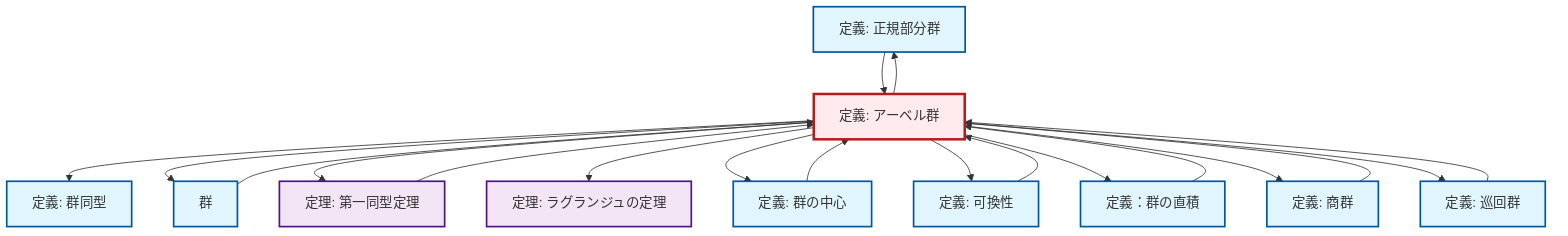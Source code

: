 graph TD
    classDef definition fill:#e1f5fe,stroke:#01579b,stroke-width:2px
    classDef theorem fill:#f3e5f5,stroke:#4a148c,stroke-width:2px
    classDef axiom fill:#fff3e0,stroke:#e65100,stroke-width:2px
    classDef example fill:#e8f5e9,stroke:#1b5e20,stroke-width:2px
    classDef current fill:#ffebee,stroke:#b71c1c,stroke-width:3px
    def-normal-subgroup["定義: 正規部分群"]:::definition
    def-cyclic-group["定義: 巡回群"]:::definition
    def-commutativity["定義: 可換性"]:::definition
    def-abelian-group["定義: アーベル群"]:::definition
    thm-lagrange["定理: ラグランジュの定理"]:::theorem
    thm-first-isomorphism["定理: 第一同型定理"]:::theorem
    def-direct-product["定義：群の直積"]:::definition
    def-group["群"]:::definition
    def-center-of-group["定義: 群の中心"]:::definition
    def-isomorphism["定義: 群同型"]:::definition
    def-quotient-group["定義: 商群"]:::definition
    thm-first-isomorphism --> def-abelian-group
    def-group --> def-abelian-group
    def-abelian-group --> def-isomorphism
    def-abelian-group --> def-group
    def-abelian-group --> thm-first-isomorphism
    def-center-of-group --> def-abelian-group
    def-commutativity --> def-abelian-group
    def-normal-subgroup --> def-abelian-group
    def-abelian-group --> thm-lagrange
    def-cyclic-group --> def-abelian-group
    def-abelian-group --> def-center-of-group
    def-abelian-group --> def-commutativity
    def-abelian-group --> def-normal-subgroup
    def-abelian-group --> def-direct-product
    def-direct-product --> def-abelian-group
    def-abelian-group --> def-quotient-group
    def-abelian-group --> def-cyclic-group
    def-quotient-group --> def-abelian-group
    class def-abelian-group current